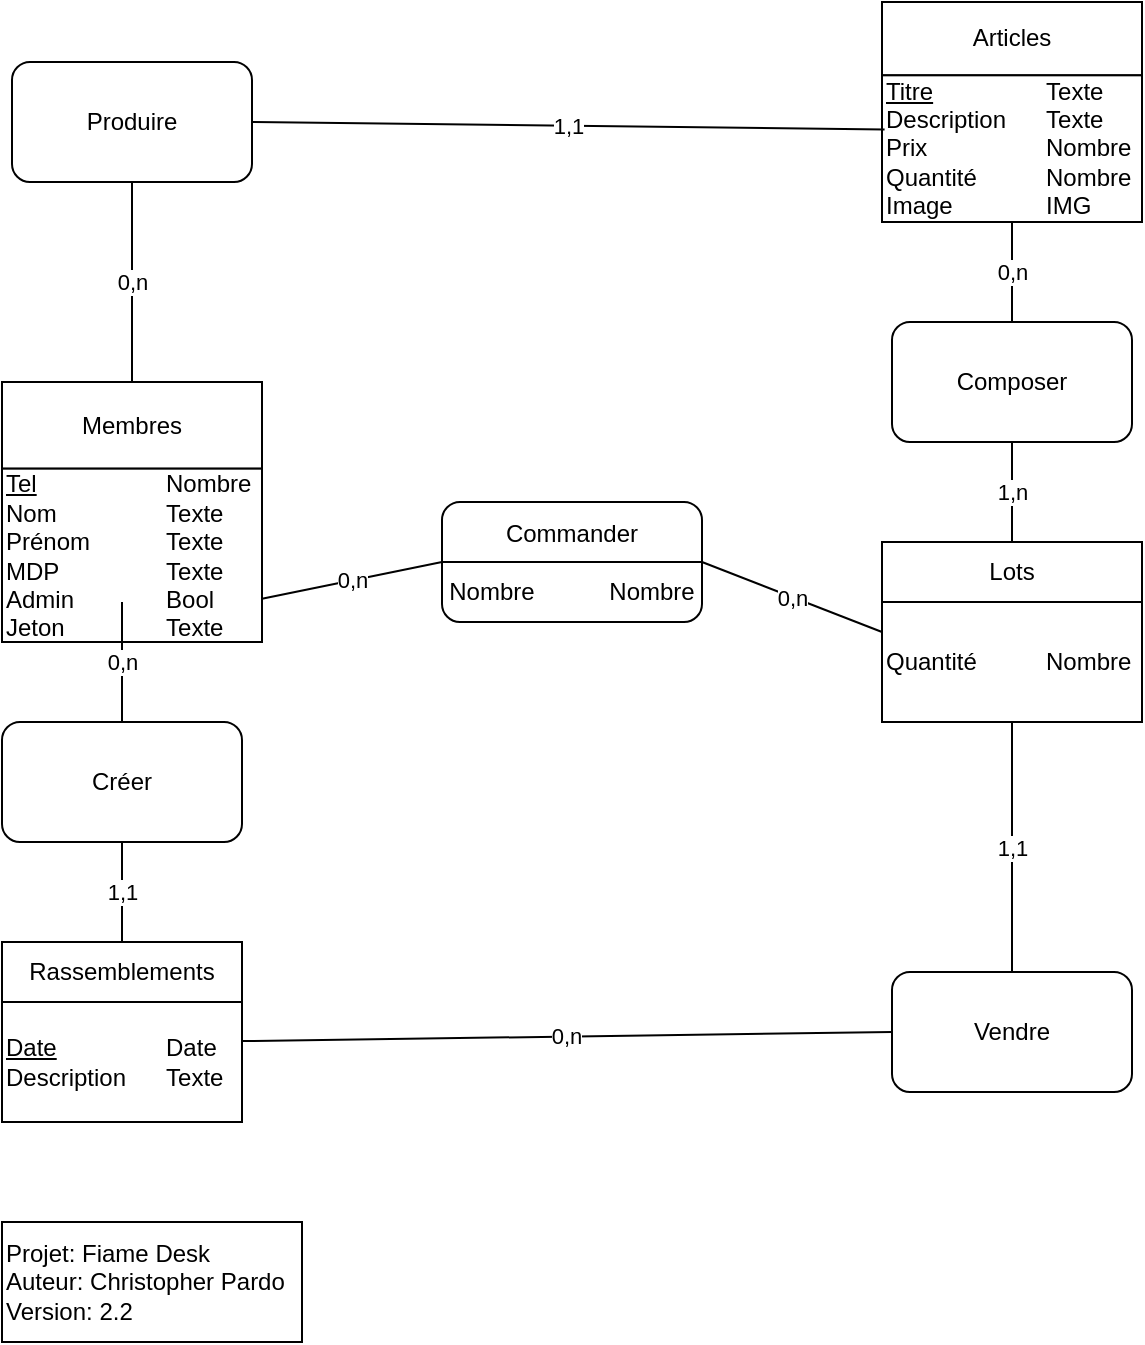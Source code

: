 <mxfile version="18.0.1" type="device"><diagram id="olo44yXJS6qwj-hFS0cp" name="Page-1"><mxGraphModel dx="1662" dy="794" grid="1" gridSize="10" guides="1" tooltips="1" connect="1" arrows="1" fold="1" page="1" pageScale="1" pageWidth="827" pageHeight="1169" math="0" shadow="0"><root><mxCell id="0"/><mxCell id="1" parent="0"/><mxCell id="yeDNE2HgNxTQaUWwIGuH-5" value="" style="group" parent="1" vertex="1" connectable="0"><mxGeometry x="70" y="260" width="130" height="130" as="geometry"/></mxCell><mxCell id="yeDNE2HgNxTQaUWwIGuH-2" value="Membres" style="rounded=0;whiteSpace=wrap;html=1;" parent="yeDNE2HgNxTQaUWwIGuH-5" vertex="1"><mxGeometry width="130" height="43.333" as="geometry"/></mxCell><mxCell id="yeDNE2HgNxTQaUWwIGuH-4" value="&lt;u&gt;Tel&lt;/u&gt;&lt;span style=&quot;white-space: pre&quot;&gt;&#9;&lt;/span&gt;&lt;span style=&quot;white-space: pre&quot;&gt;&#9;&lt;/span&gt;&lt;span style=&quot;white-space: pre&quot;&gt;&#9;&lt;/span&gt;Nombre&lt;br&gt;Nom&lt;span&gt;&#9;&lt;span style=&quot;white-space: pre&quot;&gt;&#9;&lt;/span&gt;&lt;span style=&quot;white-space: pre&quot;&gt;&#9;&lt;/span&gt;&lt;/span&gt;Texte&lt;br&gt;Prénom&lt;span style=&quot;white-space: pre&quot;&gt;&#9;&lt;/span&gt;&lt;span style=&quot;white-space: pre&quot;&gt;&#9;&lt;/span&gt;Texte&lt;br&gt;MDP&lt;span style=&quot;white-space: pre;&quot;&gt;&#9;&lt;/span&gt;&lt;span style=&quot;white-space: pre;&quot;&gt;&#9;&lt;/span&gt;Texte&lt;br&gt;Admin&lt;span style=&quot;white-space: pre&quot;&gt;&#9;&lt;/span&gt;&lt;span style=&quot;white-space: pre&quot;&gt;&#9;&lt;/span&gt;Bool&lt;br&gt;Jeton&lt;span style=&quot;white-space: pre&quot;&gt;&#9;&lt;/span&gt;&lt;span style=&quot;white-space: pre&quot;&gt;&#9;&lt;/span&gt;Texte" style="rounded=0;whiteSpace=wrap;html=1;align=left;" parent="yeDNE2HgNxTQaUWwIGuH-5" vertex="1"><mxGeometry y="43.333" width="130" height="86.667" as="geometry"/></mxCell><mxCell id="yeDNE2HgNxTQaUWwIGuH-7" value="" style="group" parent="1" vertex="1" connectable="0"><mxGeometry x="510" y="70" width="130" height="110" as="geometry"/></mxCell><mxCell id="yeDNE2HgNxTQaUWwIGuH-8" value="Articles" style="rounded=0;whiteSpace=wrap;html=1;" parent="yeDNE2HgNxTQaUWwIGuH-7" vertex="1"><mxGeometry width="130" height="36.667" as="geometry"/></mxCell><mxCell id="yeDNE2HgNxTQaUWwIGuH-9" value="&lt;u&gt;Titre&lt;/u&gt;&lt;span style=&quot;white-space: pre&quot;&gt;&#9;&lt;/span&gt;&lt;span style=&quot;white-space: pre&quot;&gt;&#9;&lt;span style=&quot;white-space: pre&quot;&gt;&#9;&lt;/span&gt;T&lt;/span&gt;exte&lt;br&gt;Description&lt;span style=&quot;white-space: pre&quot;&gt;&#9;&lt;/span&gt;Texte&lt;br&gt;Prix&lt;span style=&quot;white-space: pre&quot;&gt;&#9;&lt;/span&gt;&lt;span style=&quot;white-space: pre&quot;&gt;&#9;&lt;/span&gt;&lt;span style=&quot;white-space: pre&quot;&gt;&#9;&lt;/span&gt;Nombre&lt;br&gt;Quantité&lt;span style=&quot;white-space: pre&quot;&gt;&#9;&lt;/span&gt;&lt;span style=&quot;white-space: pre&quot;&gt;&#9;&lt;/span&gt;Nombre&lt;br&gt;Image&lt;span style=&quot;white-space: pre&quot;&gt;&#9;&lt;/span&gt;&lt;span style=&quot;white-space: pre&quot;&gt;&#9;&lt;/span&gt;IMG" style="rounded=0;whiteSpace=wrap;html=1;align=left;" parent="yeDNE2HgNxTQaUWwIGuH-7" vertex="1"><mxGeometry y="36.667" width="130" height="73.333" as="geometry"/></mxCell><mxCell id="pCuGuJafudrWQEXX2b-n-3" value="" style="group" parent="1" vertex="1" connectable="0"><mxGeometry x="70" y="540" width="120" height="90" as="geometry"/></mxCell><mxCell id="pCuGuJafudrWQEXX2b-n-4" value="Rassemblements" style="rounded=0;whiteSpace=wrap;html=1;" parent="pCuGuJafudrWQEXX2b-n-3" vertex="1"><mxGeometry width="120" height="30" as="geometry"/></mxCell><mxCell id="pCuGuJafudrWQEXX2b-n-5" value="&lt;u&gt;Date&lt;/u&gt;&lt;span style=&quot;white-space: pre&quot;&gt;&#9;&lt;/span&gt;&lt;span style=&quot;white-space: pre&quot;&gt;&#9;&lt;/span&gt;Date&lt;br&gt;Description&lt;span style=&quot;white-space: pre&quot;&gt;&#9;&lt;/span&gt;Texte" style="rounded=0;whiteSpace=wrap;html=1;align=left;" parent="pCuGuJafudrWQEXX2b-n-3" vertex="1"><mxGeometry y="30" width="120" height="60" as="geometry"/></mxCell><mxCell id="pCuGuJafudrWQEXX2b-n-11" value="Créer" style="rounded=1;whiteSpace=wrap;html=1;" parent="1" vertex="1"><mxGeometry x="70" y="430" width="120" height="60" as="geometry"/></mxCell><mxCell id="pCuGuJafudrWQEXX2b-n-15" value="0,n" style="endArrow=none;html=1;rounded=0;" parent="1" source="pCuGuJafudrWQEXX2b-n-11" edge="1"><mxGeometry width="50" height="50" relative="1" as="geometry"><mxPoint x="290" y="385" as="sourcePoint"/><mxPoint x="130" y="370" as="targetPoint"/></mxGeometry></mxCell><mxCell id="pCuGuJafudrWQEXX2b-n-16" value="1,1" style="endArrow=none;html=1;rounded=0;entryX=0.5;entryY=1;entryDx=0;entryDy=0;" parent="1" source="pCuGuJafudrWQEXX2b-n-4" target="pCuGuJafudrWQEXX2b-n-11" edge="1"><mxGeometry width="50" height="50" relative="1" as="geometry"><mxPoint x="250" y="475" as="sourcePoint"/><mxPoint x="300" y="425" as="targetPoint"/></mxGeometry></mxCell><mxCell id="pCuGuJafudrWQEXX2b-n-19" value="" style="group" parent="1" vertex="1" connectable="0"><mxGeometry x="510" y="340" width="130" height="90" as="geometry"/></mxCell><mxCell id="pCuGuJafudrWQEXX2b-n-20" value="Lots" style="rounded=0;whiteSpace=wrap;html=1;" parent="pCuGuJafudrWQEXX2b-n-19" vertex="1"><mxGeometry width="130" height="30" as="geometry"/></mxCell><mxCell id="pCuGuJafudrWQEXX2b-n-21" value="Quantité&lt;span style=&quot;white-space: pre&quot;&gt;&#9;&lt;/span&gt;&lt;span style=&quot;white-space: pre&quot;&gt;&#9;&lt;/span&gt;Nombre" style="rounded=0;whiteSpace=wrap;html=1;align=left;" parent="pCuGuJafudrWQEXX2b-n-19" vertex="1"><mxGeometry y="30" width="130" height="60" as="geometry"/></mxCell><mxCell id="pCuGuJafudrWQEXX2b-n-37" style="edgeStyle=orthogonalEdgeStyle;rounded=0;orthogonalLoop=1;jettySize=auto;html=1;exitX=0.5;exitY=1;exitDx=0;exitDy=0;" parent="pCuGuJafudrWQEXX2b-n-19" source="pCuGuJafudrWQEXX2b-n-20" target="pCuGuJafudrWQEXX2b-n-20" edge="1"><mxGeometry relative="1" as="geometry"/></mxCell><mxCell id="pCuGuJafudrWQEXX2b-n-22" value="Vendre" style="rounded=1;whiteSpace=wrap;html=1;" parent="1" vertex="1"><mxGeometry x="515" y="555" width="120" height="60" as="geometry"/></mxCell><mxCell id="pCuGuJafudrWQEXX2b-n-23" value="Composer" style="rounded=1;whiteSpace=wrap;html=1;" parent="1" vertex="1"><mxGeometry x="515" y="230" width="120" height="60" as="geometry"/></mxCell><mxCell id="pCuGuJafudrWQEXX2b-n-24" value="Produire" style="rounded=1;whiteSpace=wrap;html=1;" parent="1" vertex="1"><mxGeometry x="75" y="100.0" width="120" height="60" as="geometry"/></mxCell><mxCell id="pCuGuJafudrWQEXX2b-n-26" value="0,n" style="endArrow=none;html=1;rounded=0;exitX=0.997;exitY=0.326;exitDx=0;exitDy=0;exitPerimeter=0;entryX=0;entryY=0.5;entryDx=0;entryDy=0;" parent="1" source="pCuGuJafudrWQEXX2b-n-5" target="pCuGuJafudrWQEXX2b-n-22" edge="1"><mxGeometry width="50" height="50" relative="1" as="geometry"><mxPoint x="560" y="425" as="sourcePoint"/><mxPoint x="610" y="375" as="targetPoint"/></mxGeometry></mxCell><mxCell id="pCuGuJafudrWQEXX2b-n-27" value="1,n" style="endArrow=none;html=1;rounded=0;entryX=0.5;entryY=0;entryDx=0;entryDy=0;exitX=0.5;exitY=1;exitDx=0;exitDy=0;" parent="1" source="pCuGuJafudrWQEXX2b-n-23" target="pCuGuJafudrWQEXX2b-n-20" edge="1"><mxGeometry width="50" height="50" relative="1" as="geometry"><mxPoint x="570" y="435" as="sourcePoint"/><mxPoint x="620" y="385" as="targetPoint"/></mxGeometry></mxCell><mxCell id="pCuGuJafudrWQEXX2b-n-29" value="0,n" style="endArrow=none;html=1;rounded=0;entryX=0.5;entryY=0;entryDx=0;entryDy=0;exitX=0.5;exitY=1;exitDx=0;exitDy=0;" parent="1" source="yeDNE2HgNxTQaUWwIGuH-9" target="pCuGuJafudrWQEXX2b-n-23" edge="1"><mxGeometry width="50" height="50" relative="1" as="geometry"><mxPoint x="640" y="170" as="sourcePoint"/><mxPoint x="630" y="395" as="targetPoint"/></mxGeometry></mxCell><mxCell id="pCuGuJafudrWQEXX2b-n-30" value="1,1" style="endArrow=none;html=1;rounded=0;entryX=1;entryY=0.5;entryDx=0;entryDy=0;exitX=0.01;exitY=0.369;exitDx=0;exitDy=0;exitPerimeter=0;" parent="1" source="yeDNE2HgNxTQaUWwIGuH-9" target="pCuGuJafudrWQEXX2b-n-24" edge="1"><mxGeometry width="50" height="50" relative="1" as="geometry"><mxPoint x="590" y="455" as="sourcePoint"/><mxPoint x="640" y="405" as="targetPoint"/><Array as="points"/></mxGeometry></mxCell><mxCell id="pCuGuJafudrWQEXX2b-n-31" value="0,n" style="endArrow=none;html=1;rounded=0;entryX=0.5;entryY=0;entryDx=0;entryDy=0;exitX=0.5;exitY=1;exitDx=0;exitDy=0;" parent="1" source="pCuGuJafudrWQEXX2b-n-24" target="yeDNE2HgNxTQaUWwIGuH-2" edge="1"><mxGeometry width="50" height="50" relative="1" as="geometry"><mxPoint x="600" y="465" as="sourcePoint"/><mxPoint x="650" y="415" as="targetPoint"/><Array as="points"/></mxGeometry></mxCell><mxCell id="pCuGuJafudrWQEXX2b-n-33" value="1,1" style="endArrow=none;html=1;rounded=0;exitX=0.5;exitY=0;exitDx=0;exitDy=0;entryX=0.5;entryY=1;entryDx=0;entryDy=0;" parent="1" source="pCuGuJafudrWQEXX2b-n-22" target="pCuGuJafudrWQEXX2b-n-21" edge="1"><mxGeometry width="50" height="50" relative="1" as="geometry"><mxPoint x="380" y="385" as="sourcePoint"/><mxPoint x="640" y="460" as="targetPoint"/></mxGeometry></mxCell><mxCell id="pCuGuJafudrWQEXX2b-n-34" value="Commander&lt;br&gt;&lt;br&gt;&lt;div style=&quot;text-align: left&quot;&gt;Nombre&lt;span style=&quot;white-space: pre&quot;&gt;&#9;&lt;/span&gt;&lt;span style=&quot;white-space: pre&quot;&gt;&#9;&lt;/span&gt;Nombre&lt;/div&gt;" style="rounded=1;whiteSpace=wrap;html=1;" parent="1" vertex="1"><mxGeometry x="290" y="320" width="130" height="60" as="geometry"/></mxCell><mxCell id="pCuGuJafudrWQEXX2b-n-35" value="0,n" style="endArrow=none;html=1;rounded=0;entryX=0;entryY=0.5;entryDx=0;entryDy=0;exitX=1;exitY=0.75;exitDx=0;exitDy=0;" parent="1" source="yeDNE2HgNxTQaUWwIGuH-4" target="pCuGuJafudrWQEXX2b-n-34" edge="1"><mxGeometry width="50" height="50" relative="1" as="geometry"><mxPoint x="170" y="385" as="sourcePoint"/><mxPoint x="220" y="335" as="targetPoint"/></mxGeometry></mxCell><mxCell id="pCuGuJafudrWQEXX2b-n-36" value="0,n" style="endArrow=none;html=1;rounded=0;exitX=1;exitY=0.5;exitDx=0;exitDy=0;entryX=0;entryY=0.25;entryDx=0;entryDy=0;" parent="1" source="pCuGuJafudrWQEXX2b-n-34" target="pCuGuJafudrWQEXX2b-n-21" edge="1"><mxGeometry width="50" height="50" relative="1" as="geometry"><mxPoint x="240" y="405" as="sourcePoint"/><mxPoint x="550" y="370" as="targetPoint"/></mxGeometry></mxCell><mxCell id="pCuGuJafudrWQEXX2b-n-38" value="" style="endArrow=none;html=1;rounded=0;entryX=0;entryY=0.5;entryDx=0;entryDy=0;exitX=1;exitY=0.5;exitDx=0;exitDy=0;" parent="1" source="pCuGuJafudrWQEXX2b-n-34" target="pCuGuJafudrWQEXX2b-n-34" edge="1"><mxGeometry width="50" height="50" relative="1" as="geometry"><mxPoint x="630" y="410" as="sourcePoint"/><mxPoint x="680" y="360" as="targetPoint"/></mxGeometry></mxCell><mxCell id="VcVxe-TVAkf5lpyUvozr-2" value="Projet: Fiame Desk&lt;br&gt;Auteur: Christopher Pardo&lt;br&gt;Version: 2.2" style="rounded=0;whiteSpace=wrap;html=1;align=left;" parent="1" vertex="1"><mxGeometry x="70" y="680" width="150" height="60" as="geometry"/></mxCell></root></mxGraphModel></diagram></mxfile>